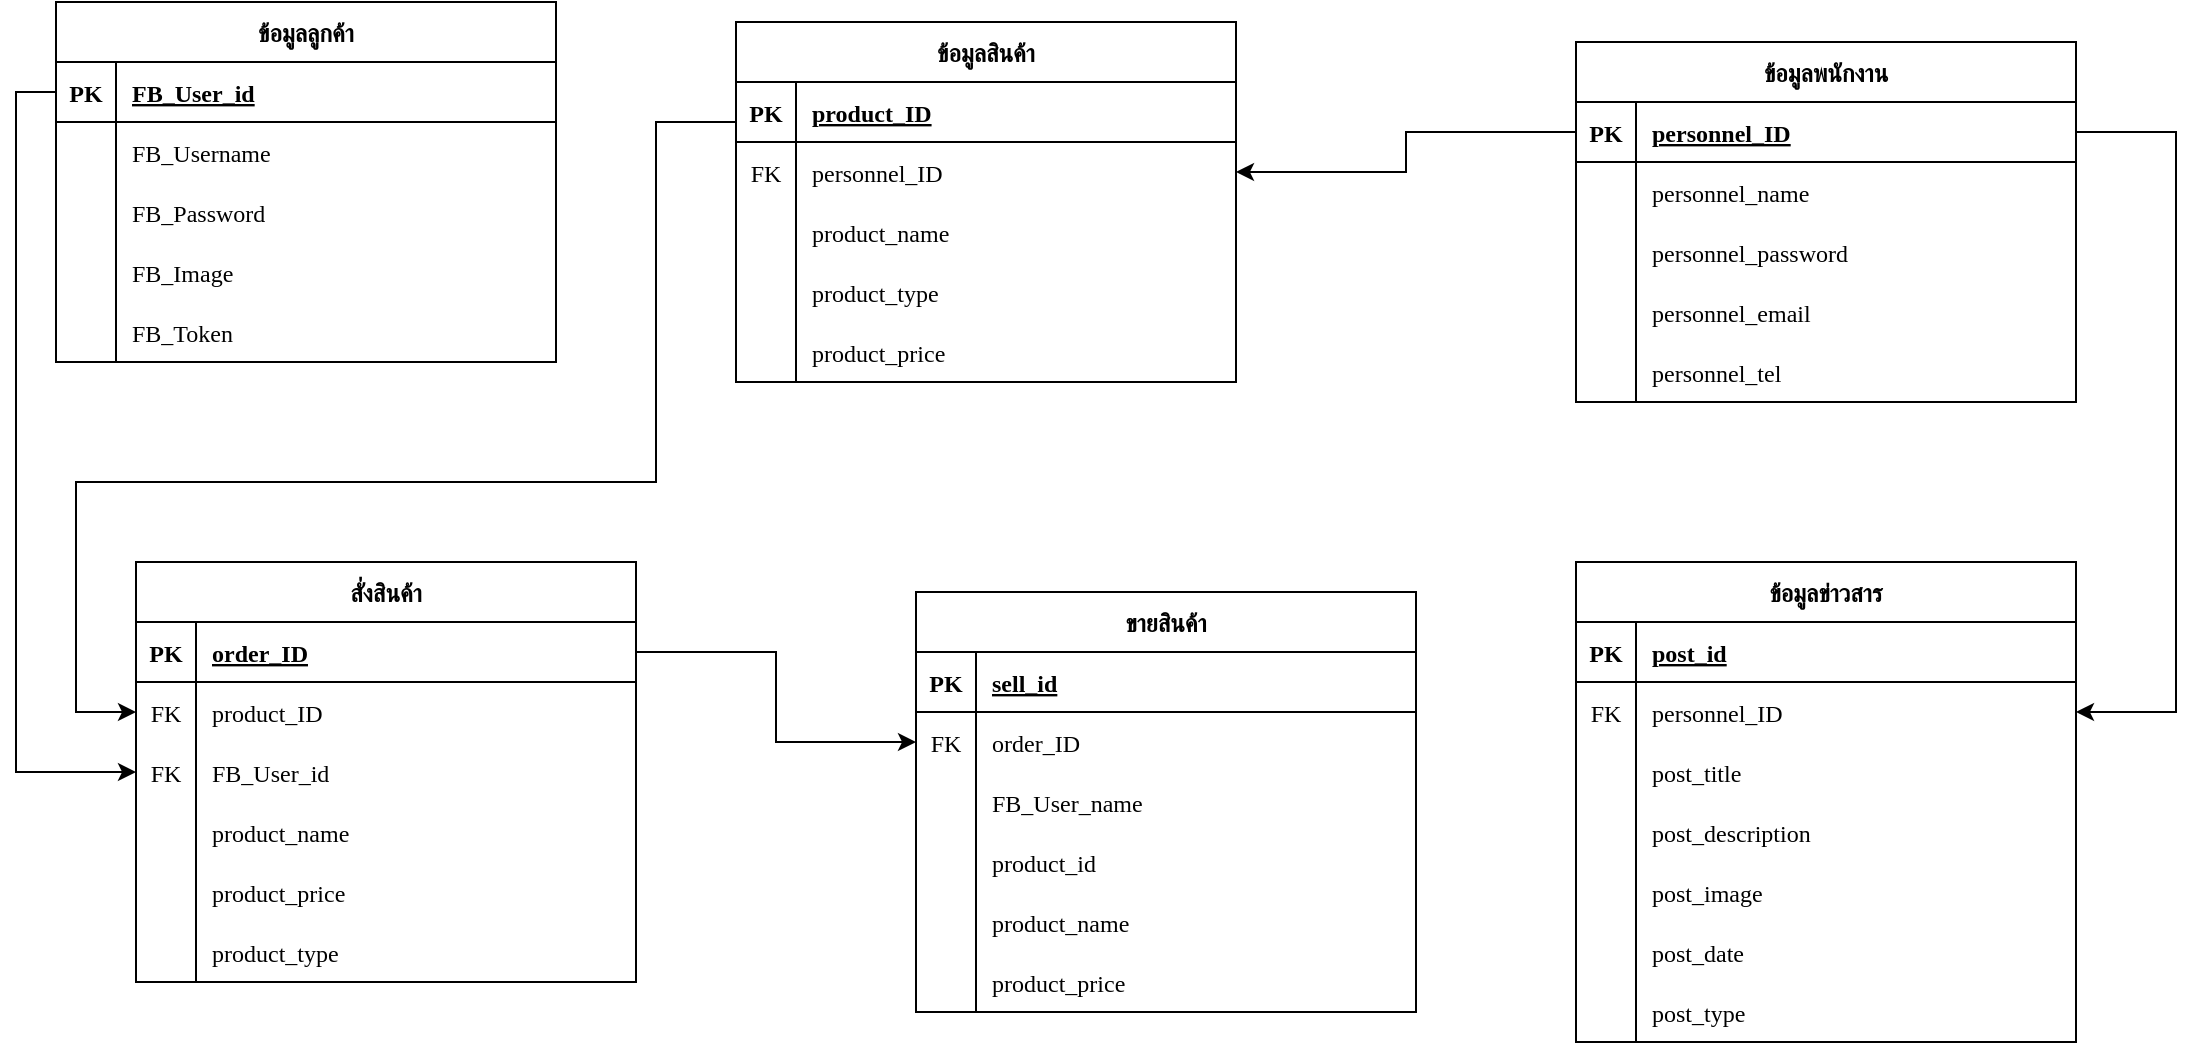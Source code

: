 <mxfile version="15.8.6" type="github">
  <diagram id="R2lEEEUBdFMjLlhIrx00" name="Page-1">
    <mxGraphModel dx="1248" dy="690" grid="1" gridSize="10" guides="1" tooltips="1" connect="1" arrows="1" fold="1" page="1" pageScale="1" pageWidth="1920" pageHeight="1200" math="0" shadow="0" extFonts="Permanent Marker^https://fonts.googleapis.com/css?family=Permanent+Marker">
      <root>
        <mxCell id="0" />
        <mxCell id="1" parent="0" />
        <mxCell id="b2ZtLdmviUvL6Cioy4yK-102" style="edgeStyle=orthogonalEdgeStyle;rounded=0;orthogonalLoop=1;jettySize=auto;html=1;exitX=0;exitY=0.667;exitDx=0;exitDy=0;entryX=0;entryY=0.5;entryDx=0;entryDy=0;exitPerimeter=0;" parent="1" source="C-vyLk0tnHw3VtMMgP7b-3" target="b2ZtLdmviUvL6Cioy4yK-18" edge="1">
          <mxGeometry relative="1" as="geometry">
            <Array as="points">
              <mxPoint x="390" y="90" />
              <mxPoint x="390" y="270" />
              <mxPoint x="100" y="270" />
              <mxPoint x="100" y="385" />
            </Array>
          </mxGeometry>
        </mxCell>
        <mxCell id="C-vyLk0tnHw3VtMMgP7b-2" value="ข้อมูลสินค้า" style="shape=table;startSize=30;container=1;collapsible=1;childLayout=tableLayout;fixedRows=1;rowLines=0;fontStyle=1;align=center;resizeLast=1;fontFamily=Sarabun;fontSource=https%3A%2F%2Ffonts.googleapis.com%2Fcss%3Ffamily%3DSarabun;" parent="1" vertex="1">
          <mxGeometry x="430" y="40" width="250" height="180" as="geometry" />
        </mxCell>
        <mxCell id="C-vyLk0tnHw3VtMMgP7b-3" value="" style="shape=partialRectangle;collapsible=0;dropTarget=0;pointerEvents=0;fillColor=none;points=[[0,0.5],[1,0.5]];portConstraint=eastwest;top=0;left=0;right=0;bottom=1;" parent="C-vyLk0tnHw3VtMMgP7b-2" vertex="1">
          <mxGeometry y="30" width="250" height="30" as="geometry" />
        </mxCell>
        <mxCell id="C-vyLk0tnHw3VtMMgP7b-4" value="PK" style="shape=partialRectangle;overflow=hidden;connectable=0;fillColor=none;top=0;left=0;bottom=0;right=0;fontStyle=1;fontFamily=Sarabun;fontSource=https%3A%2F%2Ffonts.googleapis.com%2Fcss%3Ffamily%3DSarabun;" parent="C-vyLk0tnHw3VtMMgP7b-3" vertex="1">
          <mxGeometry width="30" height="30" as="geometry">
            <mxRectangle width="30" height="30" as="alternateBounds" />
          </mxGeometry>
        </mxCell>
        <mxCell id="C-vyLk0tnHw3VtMMgP7b-5" value="product_ID" style="shape=partialRectangle;overflow=hidden;connectable=0;fillColor=none;top=0;left=0;bottom=0;right=0;align=left;spacingLeft=6;fontStyle=5;fontFamily=Sarabun;fontSource=https%3A%2F%2Ffonts.googleapis.com%2Fcss%3Ffamily%3DSarabun;" parent="C-vyLk0tnHw3VtMMgP7b-3" vertex="1">
          <mxGeometry x="30" width="220" height="30" as="geometry">
            <mxRectangle width="220" height="30" as="alternateBounds" />
          </mxGeometry>
        </mxCell>
        <mxCell id="C-vyLk0tnHw3VtMMgP7b-6" value="" style="shape=partialRectangle;collapsible=0;dropTarget=0;pointerEvents=0;fillColor=none;points=[[0,0.5],[1,0.5]];portConstraint=eastwest;top=0;left=0;right=0;bottom=0;" parent="C-vyLk0tnHw3VtMMgP7b-2" vertex="1">
          <mxGeometry y="60" width="250" height="30" as="geometry" />
        </mxCell>
        <mxCell id="C-vyLk0tnHw3VtMMgP7b-7" value="FK" style="shape=partialRectangle;overflow=hidden;connectable=0;fillColor=none;top=0;left=0;bottom=0;right=0;fontFamily=Sarabun;fontSource=https%3A%2F%2Ffonts.googleapis.com%2Fcss%3Ffamily%3DSarabun;" parent="C-vyLk0tnHw3VtMMgP7b-6" vertex="1">
          <mxGeometry width="30" height="30" as="geometry">
            <mxRectangle width="30" height="30" as="alternateBounds" />
          </mxGeometry>
        </mxCell>
        <mxCell id="C-vyLk0tnHw3VtMMgP7b-8" value="personnel_ID" style="shape=partialRectangle;overflow=hidden;connectable=0;fillColor=none;top=0;left=0;bottom=0;right=0;align=left;spacingLeft=6;fontFamily=Sarabun;fontSource=https%3A%2F%2Ffonts.googleapis.com%2Fcss%3Ffamily%3DSarabun;" parent="C-vyLk0tnHw3VtMMgP7b-6" vertex="1">
          <mxGeometry x="30" width="220" height="30" as="geometry">
            <mxRectangle width="220" height="30" as="alternateBounds" />
          </mxGeometry>
        </mxCell>
        <mxCell id="b2ZtLdmviUvL6Cioy4yK-78" value="" style="shape=partialRectangle;collapsible=0;dropTarget=0;pointerEvents=0;fillColor=none;points=[[0,0.5],[1,0.5]];portConstraint=eastwest;top=0;left=0;right=0;bottom=0;" parent="C-vyLk0tnHw3VtMMgP7b-2" vertex="1">
          <mxGeometry y="90" width="250" height="30" as="geometry" />
        </mxCell>
        <mxCell id="b2ZtLdmviUvL6Cioy4yK-79" value="" style="shape=partialRectangle;overflow=hidden;connectable=0;fillColor=none;top=0;left=0;bottom=0;right=0;" parent="b2ZtLdmviUvL6Cioy4yK-78" vertex="1">
          <mxGeometry width="30" height="30" as="geometry">
            <mxRectangle width="30" height="30" as="alternateBounds" />
          </mxGeometry>
        </mxCell>
        <mxCell id="b2ZtLdmviUvL6Cioy4yK-80" value="product_name" style="shape=partialRectangle;overflow=hidden;connectable=0;fillColor=none;top=0;left=0;bottom=0;right=0;align=left;spacingLeft=6;fontFamily=Sarabun;fontSource=https%3A%2F%2Ffonts.googleapis.com%2Fcss%3Ffamily%3DSarabun;" parent="b2ZtLdmviUvL6Cioy4yK-78" vertex="1">
          <mxGeometry x="30" width="220" height="30" as="geometry">
            <mxRectangle width="220" height="30" as="alternateBounds" />
          </mxGeometry>
        </mxCell>
        <mxCell id="b2ZtLdmviUvL6Cioy4yK-43" value="" style="shape=partialRectangle;collapsible=0;dropTarget=0;pointerEvents=0;fillColor=none;points=[[0,0.5],[1,0.5]];portConstraint=eastwest;top=0;left=0;right=0;bottom=0;" parent="C-vyLk0tnHw3VtMMgP7b-2" vertex="1">
          <mxGeometry y="120" width="250" height="30" as="geometry" />
        </mxCell>
        <mxCell id="b2ZtLdmviUvL6Cioy4yK-44" value="" style="shape=partialRectangle;overflow=hidden;connectable=0;fillColor=none;top=0;left=0;bottom=0;right=0;" parent="b2ZtLdmviUvL6Cioy4yK-43" vertex="1">
          <mxGeometry width="30" height="30" as="geometry">
            <mxRectangle width="30" height="30" as="alternateBounds" />
          </mxGeometry>
        </mxCell>
        <mxCell id="b2ZtLdmviUvL6Cioy4yK-45" value="product_type" style="shape=partialRectangle;overflow=hidden;connectable=0;fillColor=none;top=0;left=0;bottom=0;right=0;align=left;spacingLeft=6;fontFamily=Sarabun;fontSource=https%3A%2F%2Ffonts.googleapis.com%2Fcss%3Ffamily%3DSarabun;" parent="b2ZtLdmviUvL6Cioy4yK-43" vertex="1">
          <mxGeometry x="30" width="220" height="30" as="geometry">
            <mxRectangle width="220" height="30" as="alternateBounds" />
          </mxGeometry>
        </mxCell>
        <mxCell id="b2ZtLdmviUvL6Cioy4yK-40" value="" style="shape=partialRectangle;collapsible=0;dropTarget=0;pointerEvents=0;fillColor=none;points=[[0,0.5],[1,0.5]];portConstraint=eastwest;top=0;left=0;right=0;bottom=0;" parent="C-vyLk0tnHw3VtMMgP7b-2" vertex="1">
          <mxGeometry y="150" width="250" height="30" as="geometry" />
        </mxCell>
        <mxCell id="b2ZtLdmviUvL6Cioy4yK-41" value="" style="shape=partialRectangle;overflow=hidden;connectable=0;fillColor=none;top=0;left=0;bottom=0;right=0;" parent="b2ZtLdmviUvL6Cioy4yK-40" vertex="1">
          <mxGeometry width="30" height="30" as="geometry">
            <mxRectangle width="30" height="30" as="alternateBounds" />
          </mxGeometry>
        </mxCell>
        <mxCell id="b2ZtLdmviUvL6Cioy4yK-42" value="product_price" style="shape=partialRectangle;overflow=hidden;connectable=0;fillColor=none;top=0;left=0;bottom=0;right=0;align=left;spacingLeft=6;fontFamily=Sarabun;fontSource=https%3A%2F%2Ffonts.googleapis.com%2Fcss%3Ffamily%3DSarabun;" parent="b2ZtLdmviUvL6Cioy4yK-40" vertex="1">
          <mxGeometry x="30" width="220" height="30" as="geometry">
            <mxRectangle width="220" height="30" as="alternateBounds" />
          </mxGeometry>
        </mxCell>
        <mxCell id="b2ZtLdmviUvL6Cioy4yK-105" style="edgeStyle=orthogonalEdgeStyle;rounded=0;orthogonalLoop=1;jettySize=auto;html=1;exitX=1;exitY=0.5;exitDx=0;exitDy=0;entryX=1;entryY=0.5;entryDx=0;entryDy=0;" parent="1" source="C-vyLk0tnHw3VtMMgP7b-14" target="b2ZtLdmviUvL6Cioy4yK-5" edge="1">
          <mxGeometry relative="1" as="geometry">
            <Array as="points">
              <mxPoint x="1150" y="95" />
              <mxPoint x="1150" y="385" />
            </Array>
          </mxGeometry>
        </mxCell>
        <mxCell id="C-vyLk0tnHw3VtMMgP7b-13" value="ข้อมูลพนักงาน" style="shape=table;startSize=30;container=1;collapsible=1;childLayout=tableLayout;fixedRows=1;rowLines=0;fontStyle=1;align=center;resizeLast=1;fontFamily=Sarabun;fontSource=https%3A%2F%2Ffonts.googleapis.com%2Fcss%3Ffamily%3DSarabun;" parent="1" vertex="1">
          <mxGeometry x="850" y="50" width="250" height="180" as="geometry" />
        </mxCell>
        <mxCell id="C-vyLk0tnHw3VtMMgP7b-14" value="" style="shape=partialRectangle;collapsible=0;dropTarget=0;pointerEvents=0;fillColor=none;points=[[0,0.5],[1,0.5]];portConstraint=eastwest;top=0;left=0;right=0;bottom=1;" parent="C-vyLk0tnHw3VtMMgP7b-13" vertex="1">
          <mxGeometry y="30" width="250" height="30" as="geometry" />
        </mxCell>
        <mxCell id="C-vyLk0tnHw3VtMMgP7b-15" value="PK" style="shape=partialRectangle;overflow=hidden;connectable=0;fillColor=none;top=0;left=0;bottom=0;right=0;fontStyle=1;fontFamily=Sarabun;fontSource=https%3A%2F%2Ffonts.googleapis.com%2Fcss%3Ffamily%3DSarabun;" parent="C-vyLk0tnHw3VtMMgP7b-14" vertex="1">
          <mxGeometry width="30" height="30" as="geometry">
            <mxRectangle width="30" height="30" as="alternateBounds" />
          </mxGeometry>
        </mxCell>
        <mxCell id="C-vyLk0tnHw3VtMMgP7b-16" value="personnel_ID" style="shape=partialRectangle;overflow=hidden;connectable=0;fillColor=none;top=0;left=0;bottom=0;right=0;align=left;spacingLeft=6;fontStyle=5;fontFamily=Sarabun;fontSource=https%3A%2F%2Ffonts.googleapis.com%2Fcss%3Ffamily%3DSarabun;" parent="C-vyLk0tnHw3VtMMgP7b-14" vertex="1">
          <mxGeometry x="30" width="220" height="30" as="geometry">
            <mxRectangle width="220" height="30" as="alternateBounds" />
          </mxGeometry>
        </mxCell>
        <mxCell id="C-vyLk0tnHw3VtMMgP7b-17" value="" style="shape=partialRectangle;collapsible=0;dropTarget=0;pointerEvents=0;fillColor=none;points=[[0,0.5],[1,0.5]];portConstraint=eastwest;top=0;left=0;right=0;bottom=0;" parent="C-vyLk0tnHw3VtMMgP7b-13" vertex="1">
          <mxGeometry y="60" width="250" height="30" as="geometry" />
        </mxCell>
        <mxCell id="C-vyLk0tnHw3VtMMgP7b-18" value="" style="shape=partialRectangle;overflow=hidden;connectable=0;fillColor=none;top=0;left=0;bottom=0;right=0;" parent="C-vyLk0tnHw3VtMMgP7b-17" vertex="1">
          <mxGeometry width="30" height="30" as="geometry">
            <mxRectangle width="30" height="30" as="alternateBounds" />
          </mxGeometry>
        </mxCell>
        <mxCell id="C-vyLk0tnHw3VtMMgP7b-19" value="personnel_name" style="shape=partialRectangle;overflow=hidden;connectable=0;fillColor=none;top=0;left=0;bottom=0;right=0;align=left;spacingLeft=6;fontFamily=Sarabun;fontSource=https%3A%2F%2Ffonts.googleapis.com%2Fcss%3Ffamily%3DSarabun;" parent="C-vyLk0tnHw3VtMMgP7b-17" vertex="1">
          <mxGeometry x="30" width="220" height="30" as="geometry">
            <mxRectangle width="220" height="30" as="alternateBounds" />
          </mxGeometry>
        </mxCell>
        <mxCell id="b2ZtLdmviUvL6Cioy4yK-46" value="" style="shape=partialRectangle;collapsible=0;dropTarget=0;pointerEvents=0;fillColor=none;points=[[0,0.5],[1,0.5]];portConstraint=eastwest;top=0;left=0;right=0;bottom=0;" parent="C-vyLk0tnHw3VtMMgP7b-13" vertex="1">
          <mxGeometry y="90" width="250" height="30" as="geometry" />
        </mxCell>
        <mxCell id="b2ZtLdmviUvL6Cioy4yK-47" value="" style="shape=partialRectangle;overflow=hidden;connectable=0;fillColor=none;top=0;left=0;bottom=0;right=0;" parent="b2ZtLdmviUvL6Cioy4yK-46" vertex="1">
          <mxGeometry width="30" height="30" as="geometry">
            <mxRectangle width="30" height="30" as="alternateBounds" />
          </mxGeometry>
        </mxCell>
        <mxCell id="b2ZtLdmviUvL6Cioy4yK-48" value="personnel_password" style="shape=partialRectangle;overflow=hidden;connectable=0;fillColor=none;top=0;left=0;bottom=0;right=0;align=left;spacingLeft=6;fontFamily=Sarabun;fontSource=https%3A%2F%2Ffonts.googleapis.com%2Fcss%3Ffamily%3DSarabun;" parent="b2ZtLdmviUvL6Cioy4yK-46" vertex="1">
          <mxGeometry x="30" width="220" height="30" as="geometry">
            <mxRectangle width="220" height="30" as="alternateBounds" />
          </mxGeometry>
        </mxCell>
        <mxCell id="b2ZtLdmviUvL6Cioy4yK-49" value="" style="shape=partialRectangle;collapsible=0;dropTarget=0;pointerEvents=0;fillColor=none;points=[[0,0.5],[1,0.5]];portConstraint=eastwest;top=0;left=0;right=0;bottom=0;" parent="C-vyLk0tnHw3VtMMgP7b-13" vertex="1">
          <mxGeometry y="120" width="250" height="30" as="geometry" />
        </mxCell>
        <mxCell id="b2ZtLdmviUvL6Cioy4yK-50" value="" style="shape=partialRectangle;overflow=hidden;connectable=0;fillColor=none;top=0;left=0;bottom=0;right=0;" parent="b2ZtLdmviUvL6Cioy4yK-49" vertex="1">
          <mxGeometry width="30" height="30" as="geometry">
            <mxRectangle width="30" height="30" as="alternateBounds" />
          </mxGeometry>
        </mxCell>
        <mxCell id="b2ZtLdmviUvL6Cioy4yK-51" value="personnel_email" style="shape=partialRectangle;overflow=hidden;connectable=0;fillColor=none;top=0;left=0;bottom=0;right=0;align=left;spacingLeft=6;fontFamily=Sarabun;fontSource=https%3A%2F%2Ffonts.googleapis.com%2Fcss%3Ffamily%3DSarabun;" parent="b2ZtLdmviUvL6Cioy4yK-49" vertex="1">
          <mxGeometry x="30" width="220" height="30" as="geometry">
            <mxRectangle width="220" height="30" as="alternateBounds" />
          </mxGeometry>
        </mxCell>
        <mxCell id="b2ZtLdmviUvL6Cioy4yK-52" value="" style="shape=partialRectangle;collapsible=0;dropTarget=0;pointerEvents=0;fillColor=none;points=[[0,0.5],[1,0.5]];portConstraint=eastwest;top=0;left=0;right=0;bottom=0;" parent="C-vyLk0tnHw3VtMMgP7b-13" vertex="1">
          <mxGeometry y="150" width="250" height="30" as="geometry" />
        </mxCell>
        <mxCell id="b2ZtLdmviUvL6Cioy4yK-53" value="" style="shape=partialRectangle;overflow=hidden;connectable=0;fillColor=none;top=0;left=0;bottom=0;right=0;" parent="b2ZtLdmviUvL6Cioy4yK-52" vertex="1">
          <mxGeometry width="30" height="30" as="geometry">
            <mxRectangle width="30" height="30" as="alternateBounds" />
          </mxGeometry>
        </mxCell>
        <mxCell id="b2ZtLdmviUvL6Cioy4yK-54" value="personnel_tel" style="shape=partialRectangle;overflow=hidden;connectable=0;fillColor=none;top=0;left=0;bottom=0;right=0;align=left;spacingLeft=6;fontFamily=Sarabun;fontSource=https%3A%2F%2Ffonts.googleapis.com%2Fcss%3Ffamily%3DSarabun;" parent="b2ZtLdmviUvL6Cioy4yK-52" vertex="1">
          <mxGeometry x="30" width="220" height="30" as="geometry">
            <mxRectangle width="220" height="30" as="alternateBounds" />
          </mxGeometry>
        </mxCell>
        <mxCell id="b2ZtLdmviUvL6Cioy4yK-99" style="edgeStyle=orthogonalEdgeStyle;rounded=0;orthogonalLoop=1;jettySize=auto;html=1;exitX=0;exitY=0.5;exitDx=0;exitDy=0;entryX=0;entryY=0.5;entryDx=0;entryDy=0;" parent="1" source="C-vyLk0tnHw3VtMMgP7b-24" target="b2ZtLdmviUvL6Cioy4yK-75" edge="1">
          <mxGeometry relative="1" as="geometry" />
        </mxCell>
        <mxCell id="C-vyLk0tnHw3VtMMgP7b-23" value="ข้อมูลลูกค้า" style="shape=table;startSize=30;container=1;collapsible=1;childLayout=tableLayout;fixedRows=1;rowLines=0;fontStyle=1;align=center;resizeLast=1;fontFamily=Sarabun;fontSource=https%3A%2F%2Ffonts.googleapis.com%2Fcss%3Ffamily%3DSarabun;" parent="1" vertex="1">
          <mxGeometry x="90" y="30" width="250" height="180" as="geometry" />
        </mxCell>
        <mxCell id="C-vyLk0tnHw3VtMMgP7b-24" value="" style="shape=partialRectangle;collapsible=0;dropTarget=0;pointerEvents=0;fillColor=none;points=[[0,0.5],[1,0.5]];portConstraint=eastwest;top=0;left=0;right=0;bottom=1;" parent="C-vyLk0tnHw3VtMMgP7b-23" vertex="1">
          <mxGeometry y="30" width="250" height="30" as="geometry" />
        </mxCell>
        <mxCell id="C-vyLk0tnHw3VtMMgP7b-25" value="PK" style="shape=partialRectangle;overflow=hidden;connectable=0;fillColor=none;top=0;left=0;bottom=0;right=0;fontStyle=1;fontFamily=Sarabun;fontSource=https%3A%2F%2Ffonts.googleapis.com%2Fcss%3Ffamily%3DSarabun;" parent="C-vyLk0tnHw3VtMMgP7b-24" vertex="1">
          <mxGeometry width="30" height="30" as="geometry">
            <mxRectangle width="30" height="30" as="alternateBounds" />
          </mxGeometry>
        </mxCell>
        <mxCell id="C-vyLk0tnHw3VtMMgP7b-26" value="FB_User_id" style="shape=partialRectangle;overflow=hidden;connectable=0;fillColor=none;top=0;left=0;bottom=0;right=0;align=left;spacingLeft=6;fontStyle=5;fontFamily=Sarabun;fontSource=https%3A%2F%2Ffonts.googleapis.com%2Fcss%3Ffamily%3DSarabun;" parent="C-vyLk0tnHw3VtMMgP7b-24" vertex="1">
          <mxGeometry x="30" width="220" height="30" as="geometry">
            <mxRectangle width="220" height="30" as="alternateBounds" />
          </mxGeometry>
        </mxCell>
        <mxCell id="C-vyLk0tnHw3VtMMgP7b-27" value="" style="shape=partialRectangle;collapsible=0;dropTarget=0;pointerEvents=0;fillColor=none;points=[[0,0.5],[1,0.5]];portConstraint=eastwest;top=0;left=0;right=0;bottom=0;" parent="C-vyLk0tnHw3VtMMgP7b-23" vertex="1">
          <mxGeometry y="60" width="250" height="30" as="geometry" />
        </mxCell>
        <mxCell id="C-vyLk0tnHw3VtMMgP7b-28" value="" style="shape=partialRectangle;overflow=hidden;connectable=0;fillColor=none;top=0;left=0;bottom=0;right=0;" parent="C-vyLk0tnHw3VtMMgP7b-27" vertex="1">
          <mxGeometry width="30" height="30" as="geometry">
            <mxRectangle width="30" height="30" as="alternateBounds" />
          </mxGeometry>
        </mxCell>
        <mxCell id="C-vyLk0tnHw3VtMMgP7b-29" value="FB_Username" style="shape=partialRectangle;overflow=hidden;connectable=0;fillColor=none;top=0;left=0;bottom=0;right=0;align=left;spacingLeft=6;fontFamily=Sarabun;fontSource=https%3A%2F%2Ffonts.googleapis.com%2Fcss%3Ffamily%3DSarabun;" parent="C-vyLk0tnHw3VtMMgP7b-27" vertex="1">
          <mxGeometry x="30" width="220" height="30" as="geometry">
            <mxRectangle width="220" height="30" as="alternateBounds" />
          </mxGeometry>
        </mxCell>
        <mxCell id="b2ZtLdmviUvL6Cioy4yK-37" value="" style="shape=partialRectangle;collapsible=0;dropTarget=0;pointerEvents=0;fillColor=none;points=[[0,0.5],[1,0.5]];portConstraint=eastwest;top=0;left=0;right=0;bottom=0;" parent="C-vyLk0tnHw3VtMMgP7b-23" vertex="1">
          <mxGeometry y="90" width="250" height="30" as="geometry" />
        </mxCell>
        <mxCell id="b2ZtLdmviUvL6Cioy4yK-38" value="" style="shape=partialRectangle;overflow=hidden;connectable=0;fillColor=none;top=0;left=0;bottom=0;right=0;" parent="b2ZtLdmviUvL6Cioy4yK-37" vertex="1">
          <mxGeometry width="30" height="30" as="geometry">
            <mxRectangle width="30" height="30" as="alternateBounds" />
          </mxGeometry>
        </mxCell>
        <mxCell id="b2ZtLdmviUvL6Cioy4yK-39" value="FB_Password" style="shape=partialRectangle;overflow=hidden;connectable=0;fillColor=none;top=0;left=0;bottom=0;right=0;align=left;spacingLeft=6;fontFamily=Sarabun;fontSource=https%3A%2F%2Ffonts.googleapis.com%2Fcss%3Ffamily%3DSarabun;" parent="b2ZtLdmviUvL6Cioy4yK-37" vertex="1">
          <mxGeometry x="30" width="220" height="30" as="geometry">
            <mxRectangle width="220" height="30" as="alternateBounds" />
          </mxGeometry>
        </mxCell>
        <mxCell id="b2ZtLdmviUvL6Cioy4yK-31" value="" style="shape=partialRectangle;collapsible=0;dropTarget=0;pointerEvents=0;fillColor=none;points=[[0,0.5],[1,0.5]];portConstraint=eastwest;top=0;left=0;right=0;bottom=0;" parent="C-vyLk0tnHw3VtMMgP7b-23" vertex="1">
          <mxGeometry y="120" width="250" height="30" as="geometry" />
        </mxCell>
        <mxCell id="b2ZtLdmviUvL6Cioy4yK-32" value="" style="shape=partialRectangle;overflow=hidden;connectable=0;fillColor=none;top=0;left=0;bottom=0;right=0;" parent="b2ZtLdmviUvL6Cioy4yK-31" vertex="1">
          <mxGeometry width="30" height="30" as="geometry">
            <mxRectangle width="30" height="30" as="alternateBounds" />
          </mxGeometry>
        </mxCell>
        <mxCell id="b2ZtLdmviUvL6Cioy4yK-33" value="FB_Image" style="shape=partialRectangle;overflow=hidden;connectable=0;fillColor=none;top=0;left=0;bottom=0;right=0;align=left;spacingLeft=6;fontFamily=Sarabun;fontSource=https%3A%2F%2Ffonts.googleapis.com%2Fcss%3Ffamily%3DSarabun;" parent="b2ZtLdmviUvL6Cioy4yK-31" vertex="1">
          <mxGeometry x="30" width="220" height="30" as="geometry">
            <mxRectangle width="220" height="30" as="alternateBounds" />
          </mxGeometry>
        </mxCell>
        <mxCell id="b2ZtLdmviUvL6Cioy4yK-34" value="" style="shape=partialRectangle;collapsible=0;dropTarget=0;pointerEvents=0;fillColor=none;points=[[0,0.5],[1,0.5]];portConstraint=eastwest;top=0;left=0;right=0;bottom=0;" parent="C-vyLk0tnHw3VtMMgP7b-23" vertex="1">
          <mxGeometry y="150" width="250" height="30" as="geometry" />
        </mxCell>
        <mxCell id="b2ZtLdmviUvL6Cioy4yK-35" value="" style="shape=partialRectangle;overflow=hidden;connectable=0;fillColor=none;top=0;left=0;bottom=0;right=0;" parent="b2ZtLdmviUvL6Cioy4yK-34" vertex="1">
          <mxGeometry width="30" height="30" as="geometry">
            <mxRectangle width="30" height="30" as="alternateBounds" />
          </mxGeometry>
        </mxCell>
        <mxCell id="b2ZtLdmviUvL6Cioy4yK-36" value="FB_Token" style="shape=partialRectangle;overflow=hidden;connectable=0;fillColor=none;top=0;left=0;bottom=0;right=0;align=left;spacingLeft=6;fontFamily=Sarabun;fontSource=https%3A%2F%2Ffonts.googleapis.com%2Fcss%3Ffamily%3DSarabun;" parent="b2ZtLdmviUvL6Cioy4yK-34" vertex="1">
          <mxGeometry x="30" width="220" height="30" as="geometry">
            <mxRectangle width="220" height="30" as="alternateBounds" />
          </mxGeometry>
        </mxCell>
        <mxCell id="b2ZtLdmviUvL6Cioy4yK-1" value="ข้อมูลข่าวสาร" style="shape=table;startSize=30;container=1;collapsible=1;childLayout=tableLayout;fixedRows=1;rowLines=0;fontStyle=1;align=center;resizeLast=1;fontFamily=Sarabun;fontSource=https%3A%2F%2Ffonts.googleapis.com%2Fcss%3Ffamily%3DSarabun;" parent="1" vertex="1">
          <mxGeometry x="850" y="310" width="250" height="240" as="geometry" />
        </mxCell>
        <mxCell id="b2ZtLdmviUvL6Cioy4yK-2" value="" style="shape=partialRectangle;collapsible=0;dropTarget=0;pointerEvents=0;fillColor=none;points=[[0,0.5],[1,0.5]];portConstraint=eastwest;top=0;left=0;right=0;bottom=1;" parent="b2ZtLdmviUvL6Cioy4yK-1" vertex="1">
          <mxGeometry y="30" width="250" height="30" as="geometry" />
        </mxCell>
        <mxCell id="b2ZtLdmviUvL6Cioy4yK-3" value="PK" style="shape=partialRectangle;overflow=hidden;connectable=0;fillColor=none;top=0;left=0;bottom=0;right=0;fontStyle=1;fontFamily=Sarabun;fontSource=https%3A%2F%2Ffonts.googleapis.com%2Fcss%3Ffamily%3DSarabun;" parent="b2ZtLdmviUvL6Cioy4yK-2" vertex="1">
          <mxGeometry width="30" height="30" as="geometry">
            <mxRectangle width="30" height="30" as="alternateBounds" />
          </mxGeometry>
        </mxCell>
        <mxCell id="b2ZtLdmviUvL6Cioy4yK-4" value="post_id" style="shape=partialRectangle;overflow=hidden;connectable=0;fillColor=none;top=0;left=0;bottom=0;right=0;align=left;spacingLeft=6;fontStyle=5;fontFamily=Sarabun;fontSource=https%3A%2F%2Ffonts.googleapis.com%2Fcss%3Ffamily%3DSarabun;" parent="b2ZtLdmviUvL6Cioy4yK-2" vertex="1">
          <mxGeometry x="30" width="220" height="30" as="geometry">
            <mxRectangle width="220" height="30" as="alternateBounds" />
          </mxGeometry>
        </mxCell>
        <mxCell id="b2ZtLdmviUvL6Cioy4yK-5" value="" style="shape=partialRectangle;collapsible=0;dropTarget=0;pointerEvents=0;fillColor=none;points=[[0,0.5],[1,0.5]];portConstraint=eastwest;top=0;left=0;right=0;bottom=0;" parent="b2ZtLdmviUvL6Cioy4yK-1" vertex="1">
          <mxGeometry y="60" width="250" height="30" as="geometry" />
        </mxCell>
        <mxCell id="b2ZtLdmviUvL6Cioy4yK-6" value="FK" style="shape=partialRectangle;overflow=hidden;connectable=0;fillColor=none;top=0;left=0;bottom=0;right=0;fontFamily=Sarabun;fontSource=https%3A%2F%2Ffonts.googleapis.com%2Fcss%3Ffamily%3DSarabun;" parent="b2ZtLdmviUvL6Cioy4yK-5" vertex="1">
          <mxGeometry width="30" height="30" as="geometry">
            <mxRectangle width="30" height="30" as="alternateBounds" />
          </mxGeometry>
        </mxCell>
        <mxCell id="b2ZtLdmviUvL6Cioy4yK-7" value="personnel_ID" style="shape=partialRectangle;overflow=hidden;connectable=0;fillColor=none;top=0;left=0;bottom=0;right=0;align=left;spacingLeft=6;fontFamily=Sarabun;fontSource=https%3A%2F%2Ffonts.googleapis.com%2Fcss%3Ffamily%3DSarabun;" parent="b2ZtLdmviUvL6Cioy4yK-5" vertex="1">
          <mxGeometry x="30" width="220" height="30" as="geometry">
            <mxRectangle width="220" height="30" as="alternateBounds" />
          </mxGeometry>
        </mxCell>
        <mxCell id="b2ZtLdmviUvL6Cioy4yK-81" value="" style="shape=partialRectangle;collapsible=0;dropTarget=0;pointerEvents=0;fillColor=none;points=[[0,0.5],[1,0.5]];portConstraint=eastwest;top=0;left=0;right=0;bottom=0;" parent="b2ZtLdmviUvL6Cioy4yK-1" vertex="1">
          <mxGeometry y="90" width="250" height="30" as="geometry" />
        </mxCell>
        <mxCell id="b2ZtLdmviUvL6Cioy4yK-82" value="" style="shape=partialRectangle;overflow=hidden;connectable=0;fillColor=none;top=0;left=0;bottom=0;right=0;" parent="b2ZtLdmviUvL6Cioy4yK-81" vertex="1">
          <mxGeometry width="30" height="30" as="geometry">
            <mxRectangle width="30" height="30" as="alternateBounds" />
          </mxGeometry>
        </mxCell>
        <mxCell id="b2ZtLdmviUvL6Cioy4yK-83" value="post_title" style="shape=partialRectangle;overflow=hidden;connectable=0;fillColor=none;top=0;left=0;bottom=0;right=0;align=left;spacingLeft=6;fontFamily=Sarabun;fontSource=https%3A%2F%2Ffonts.googleapis.com%2Fcss%3Ffamily%3DSarabun;" parent="b2ZtLdmviUvL6Cioy4yK-81" vertex="1">
          <mxGeometry x="30" width="220" height="30" as="geometry">
            <mxRectangle width="220" height="30" as="alternateBounds" />
          </mxGeometry>
        </mxCell>
        <mxCell id="b2ZtLdmviUvL6Cioy4yK-8" value="" style="shape=partialRectangle;collapsible=0;dropTarget=0;pointerEvents=0;fillColor=none;points=[[0,0.5],[1,0.5]];portConstraint=eastwest;top=0;left=0;right=0;bottom=0;" parent="b2ZtLdmviUvL6Cioy4yK-1" vertex="1">
          <mxGeometry y="120" width="250" height="30" as="geometry" />
        </mxCell>
        <mxCell id="b2ZtLdmviUvL6Cioy4yK-9" value="" style="shape=partialRectangle;overflow=hidden;connectable=0;fillColor=none;top=0;left=0;bottom=0;right=0;" parent="b2ZtLdmviUvL6Cioy4yK-8" vertex="1">
          <mxGeometry width="30" height="30" as="geometry">
            <mxRectangle width="30" height="30" as="alternateBounds" />
          </mxGeometry>
        </mxCell>
        <mxCell id="b2ZtLdmviUvL6Cioy4yK-10" value="post_description" style="shape=partialRectangle;overflow=hidden;connectable=0;fillColor=none;top=0;left=0;bottom=0;right=0;align=left;spacingLeft=6;fontFamily=Sarabun;fontSource=https%3A%2F%2Ffonts.googleapis.com%2Fcss%3Ffamily%3DSarabun;" parent="b2ZtLdmviUvL6Cioy4yK-8" vertex="1">
          <mxGeometry x="30" width="220" height="30" as="geometry">
            <mxRectangle width="220" height="30" as="alternateBounds" />
          </mxGeometry>
        </mxCell>
        <mxCell id="b2ZtLdmviUvL6Cioy4yK-55" value="" style="shape=partialRectangle;collapsible=0;dropTarget=0;pointerEvents=0;fillColor=none;points=[[0,0.5],[1,0.5]];portConstraint=eastwest;top=0;left=0;right=0;bottom=0;" parent="b2ZtLdmviUvL6Cioy4yK-1" vertex="1">
          <mxGeometry y="150" width="250" height="30" as="geometry" />
        </mxCell>
        <mxCell id="b2ZtLdmviUvL6Cioy4yK-56" value="" style="shape=partialRectangle;overflow=hidden;connectable=0;fillColor=none;top=0;left=0;bottom=0;right=0;" parent="b2ZtLdmviUvL6Cioy4yK-55" vertex="1">
          <mxGeometry width="30" height="30" as="geometry">
            <mxRectangle width="30" height="30" as="alternateBounds" />
          </mxGeometry>
        </mxCell>
        <mxCell id="b2ZtLdmviUvL6Cioy4yK-57" value="post_image" style="shape=partialRectangle;overflow=hidden;connectable=0;fillColor=none;top=0;left=0;bottom=0;right=0;align=left;spacingLeft=6;fontFamily=Sarabun;fontSource=https%3A%2F%2Ffonts.googleapis.com%2Fcss%3Ffamily%3DSarabun;" parent="b2ZtLdmviUvL6Cioy4yK-55" vertex="1">
          <mxGeometry x="30" width="220" height="30" as="geometry">
            <mxRectangle width="220" height="30" as="alternateBounds" />
          </mxGeometry>
        </mxCell>
        <mxCell id="b2ZtLdmviUvL6Cioy4yK-58" value="" style="shape=partialRectangle;collapsible=0;dropTarget=0;pointerEvents=0;fillColor=none;points=[[0,0.5],[1,0.5]];portConstraint=eastwest;top=0;left=0;right=0;bottom=0;" parent="b2ZtLdmviUvL6Cioy4yK-1" vertex="1">
          <mxGeometry y="180" width="250" height="30" as="geometry" />
        </mxCell>
        <mxCell id="b2ZtLdmviUvL6Cioy4yK-59" value="" style="shape=partialRectangle;overflow=hidden;connectable=0;fillColor=none;top=0;left=0;bottom=0;right=0;" parent="b2ZtLdmviUvL6Cioy4yK-58" vertex="1">
          <mxGeometry width="30" height="30" as="geometry">
            <mxRectangle width="30" height="30" as="alternateBounds" />
          </mxGeometry>
        </mxCell>
        <mxCell id="b2ZtLdmviUvL6Cioy4yK-60" value="post_date" style="shape=partialRectangle;overflow=hidden;connectable=0;fillColor=none;top=0;left=0;bottom=0;right=0;align=left;spacingLeft=6;fontFamily=Sarabun;fontSource=https%3A%2F%2Ffonts.googleapis.com%2Fcss%3Ffamily%3DSarabun;" parent="b2ZtLdmviUvL6Cioy4yK-58" vertex="1">
          <mxGeometry x="30" width="220" height="30" as="geometry">
            <mxRectangle width="220" height="30" as="alternateBounds" />
          </mxGeometry>
        </mxCell>
        <mxCell id="b2ZtLdmviUvL6Cioy4yK-61" value="" style="shape=partialRectangle;collapsible=0;dropTarget=0;pointerEvents=0;fillColor=none;points=[[0,0.5],[1,0.5]];portConstraint=eastwest;top=0;left=0;right=0;bottom=0;" parent="b2ZtLdmviUvL6Cioy4yK-1" vertex="1">
          <mxGeometry y="210" width="250" height="30" as="geometry" />
        </mxCell>
        <mxCell id="b2ZtLdmviUvL6Cioy4yK-62" value="" style="shape=partialRectangle;overflow=hidden;connectable=0;fillColor=none;top=0;left=0;bottom=0;right=0;" parent="b2ZtLdmviUvL6Cioy4yK-61" vertex="1">
          <mxGeometry width="30" height="30" as="geometry">
            <mxRectangle width="30" height="30" as="alternateBounds" />
          </mxGeometry>
        </mxCell>
        <mxCell id="b2ZtLdmviUvL6Cioy4yK-63" value="post_type" style="shape=partialRectangle;overflow=hidden;connectable=0;fillColor=none;top=0;left=0;bottom=0;right=0;align=left;spacingLeft=6;fontFamily=Sarabun;fontSource=https%3A%2F%2Ffonts.googleapis.com%2Fcss%3Ffamily%3DSarabun;" parent="b2ZtLdmviUvL6Cioy4yK-61" vertex="1">
          <mxGeometry x="30" width="220" height="30" as="geometry">
            <mxRectangle width="220" height="30" as="alternateBounds" />
          </mxGeometry>
        </mxCell>
        <mxCell id="b2ZtLdmviUvL6Cioy4yK-11" value="สั่งสินค้า" style="shape=table;startSize=30;container=1;collapsible=1;childLayout=tableLayout;fixedRows=1;rowLines=0;fontStyle=1;align=center;resizeLast=1;fontFamily=Sarabun;fontSource=https%3A%2F%2Ffonts.googleapis.com%2Fcss%3Ffamily%3DSarabun;" parent="1" vertex="1">
          <mxGeometry x="130" y="310" width="250" height="210" as="geometry" />
        </mxCell>
        <mxCell id="b2ZtLdmviUvL6Cioy4yK-12" value="" style="shape=partialRectangle;collapsible=0;dropTarget=0;pointerEvents=0;fillColor=none;points=[[0,0.5],[1,0.5]];portConstraint=eastwest;top=0;left=0;right=0;bottom=1;" parent="b2ZtLdmviUvL6Cioy4yK-11" vertex="1">
          <mxGeometry y="30" width="250" height="30" as="geometry" />
        </mxCell>
        <mxCell id="b2ZtLdmviUvL6Cioy4yK-13" value="PK" style="shape=partialRectangle;overflow=hidden;connectable=0;fillColor=none;top=0;left=0;bottom=0;right=0;fontStyle=1;fontFamily=Sarabun;fontSource=https%3A%2F%2Ffonts.googleapis.com%2Fcss%3Ffamily%3DSarabun;" parent="b2ZtLdmviUvL6Cioy4yK-12" vertex="1">
          <mxGeometry width="30" height="30" as="geometry">
            <mxRectangle width="30" height="30" as="alternateBounds" />
          </mxGeometry>
        </mxCell>
        <mxCell id="b2ZtLdmviUvL6Cioy4yK-14" value="order_ID" style="shape=partialRectangle;overflow=hidden;connectable=0;fillColor=none;top=0;left=0;bottom=0;right=0;align=left;spacingLeft=6;fontStyle=5;fontFamily=Sarabun;fontSource=https%3A%2F%2Ffonts.googleapis.com%2Fcss%3Ffamily%3DSarabun;" parent="b2ZtLdmviUvL6Cioy4yK-12" vertex="1">
          <mxGeometry x="30" width="220" height="30" as="geometry">
            <mxRectangle width="220" height="30" as="alternateBounds" />
          </mxGeometry>
        </mxCell>
        <mxCell id="b2ZtLdmviUvL6Cioy4yK-18" value="" style="shape=partialRectangle;collapsible=0;dropTarget=0;pointerEvents=0;fillColor=none;points=[[0,0.5],[1,0.5]];portConstraint=eastwest;top=0;left=0;right=0;bottom=0;" parent="b2ZtLdmviUvL6Cioy4yK-11" vertex="1">
          <mxGeometry y="60" width="250" height="30" as="geometry" />
        </mxCell>
        <mxCell id="b2ZtLdmviUvL6Cioy4yK-19" value="FK" style="shape=partialRectangle;overflow=hidden;connectable=0;fillColor=none;top=0;left=0;bottom=0;right=0;fontFamily=Sarabun;fontSource=https%3A%2F%2Ffonts.googleapis.com%2Fcss%3Ffamily%3DSarabun;" parent="b2ZtLdmviUvL6Cioy4yK-18" vertex="1">
          <mxGeometry width="30" height="30" as="geometry">
            <mxRectangle width="30" height="30" as="alternateBounds" />
          </mxGeometry>
        </mxCell>
        <mxCell id="b2ZtLdmviUvL6Cioy4yK-20" value="product_ID" style="shape=partialRectangle;overflow=hidden;connectable=0;fillColor=none;top=0;left=0;bottom=0;right=0;align=left;spacingLeft=6;fontFamily=Sarabun;fontSource=https%3A%2F%2Ffonts.googleapis.com%2Fcss%3Ffamily%3DSarabun;" parent="b2ZtLdmviUvL6Cioy4yK-18" vertex="1">
          <mxGeometry x="30" width="220" height="30" as="geometry">
            <mxRectangle width="220" height="30" as="alternateBounds" />
          </mxGeometry>
        </mxCell>
        <mxCell id="b2ZtLdmviUvL6Cioy4yK-75" value="" style="shape=partialRectangle;collapsible=0;dropTarget=0;pointerEvents=0;fillColor=none;points=[[0,0.5],[1,0.5]];portConstraint=eastwest;top=0;left=0;right=0;bottom=0;" parent="b2ZtLdmviUvL6Cioy4yK-11" vertex="1">
          <mxGeometry y="90" width="250" height="30" as="geometry" />
        </mxCell>
        <mxCell id="b2ZtLdmviUvL6Cioy4yK-76" value="FK" style="shape=partialRectangle;overflow=hidden;connectable=0;fillColor=none;top=0;left=0;bottom=0;right=0;fontFamily=Sarabun;fontSource=https%3A%2F%2Ffonts.googleapis.com%2Fcss%3Ffamily%3DSarabun;" parent="b2ZtLdmviUvL6Cioy4yK-75" vertex="1">
          <mxGeometry width="30" height="30" as="geometry">
            <mxRectangle width="30" height="30" as="alternateBounds" />
          </mxGeometry>
        </mxCell>
        <mxCell id="b2ZtLdmviUvL6Cioy4yK-77" value="FB_User_id" style="shape=partialRectangle;overflow=hidden;connectable=0;fillColor=none;top=0;left=0;bottom=0;right=0;align=left;spacingLeft=6;fontFamily=Sarabun;fontSource=https%3A%2F%2Ffonts.googleapis.com%2Fcss%3Ffamily%3DSarabun;" parent="b2ZtLdmviUvL6Cioy4yK-75" vertex="1">
          <mxGeometry x="30" width="220" height="30" as="geometry">
            <mxRectangle width="220" height="30" as="alternateBounds" />
          </mxGeometry>
        </mxCell>
        <mxCell id="b2ZtLdmviUvL6Cioy4yK-65" value="" style="shape=partialRectangle;collapsible=0;dropTarget=0;pointerEvents=0;fillColor=none;points=[[0,0.5],[1,0.5]];portConstraint=eastwest;top=0;left=0;right=0;bottom=0;" parent="b2ZtLdmviUvL6Cioy4yK-11" vertex="1">
          <mxGeometry y="120" width="250" height="30" as="geometry" />
        </mxCell>
        <mxCell id="b2ZtLdmviUvL6Cioy4yK-66" value="" style="shape=partialRectangle;overflow=hidden;connectable=0;fillColor=none;top=0;left=0;bottom=0;right=0;" parent="b2ZtLdmviUvL6Cioy4yK-65" vertex="1">
          <mxGeometry width="30" height="30" as="geometry">
            <mxRectangle width="30" height="30" as="alternateBounds" />
          </mxGeometry>
        </mxCell>
        <mxCell id="b2ZtLdmviUvL6Cioy4yK-67" value="product_name" style="shape=partialRectangle;overflow=hidden;connectable=0;fillColor=none;top=0;left=0;bottom=0;right=0;align=left;spacingLeft=6;fontFamily=Sarabun;fontSource=https%3A%2F%2Ffonts.googleapis.com%2Fcss%3Ffamily%3DSarabun;" parent="b2ZtLdmviUvL6Cioy4yK-65" vertex="1">
          <mxGeometry x="30" width="220" height="30" as="geometry">
            <mxRectangle width="220" height="30" as="alternateBounds" />
          </mxGeometry>
        </mxCell>
        <mxCell id="b2ZtLdmviUvL6Cioy4yK-69" value="" style="shape=partialRectangle;collapsible=0;dropTarget=0;pointerEvents=0;fillColor=none;points=[[0,0.5],[1,0.5]];portConstraint=eastwest;top=0;left=0;right=0;bottom=0;" parent="b2ZtLdmviUvL6Cioy4yK-11" vertex="1">
          <mxGeometry y="150" width="250" height="30" as="geometry" />
        </mxCell>
        <mxCell id="b2ZtLdmviUvL6Cioy4yK-70" value="" style="shape=partialRectangle;overflow=hidden;connectable=0;fillColor=none;top=0;left=0;bottom=0;right=0;" parent="b2ZtLdmviUvL6Cioy4yK-69" vertex="1">
          <mxGeometry width="30" height="30" as="geometry">
            <mxRectangle width="30" height="30" as="alternateBounds" />
          </mxGeometry>
        </mxCell>
        <mxCell id="b2ZtLdmviUvL6Cioy4yK-71" value="product_price" style="shape=partialRectangle;overflow=hidden;connectable=0;fillColor=none;top=0;left=0;bottom=0;right=0;align=left;spacingLeft=6;fontFamily=Sarabun;fontSource=https%3A%2F%2Ffonts.googleapis.com%2Fcss%3Ffamily%3DSarabun;" parent="b2ZtLdmviUvL6Cioy4yK-69" vertex="1">
          <mxGeometry x="30" width="220" height="30" as="geometry">
            <mxRectangle width="220" height="30" as="alternateBounds" />
          </mxGeometry>
        </mxCell>
        <mxCell id="b2ZtLdmviUvL6Cioy4yK-72" value="" style="shape=partialRectangle;collapsible=0;dropTarget=0;pointerEvents=0;fillColor=none;points=[[0,0.5],[1,0.5]];portConstraint=eastwest;top=0;left=0;right=0;bottom=0;" parent="b2ZtLdmviUvL6Cioy4yK-11" vertex="1">
          <mxGeometry y="180" width="250" height="30" as="geometry" />
        </mxCell>
        <mxCell id="b2ZtLdmviUvL6Cioy4yK-73" value="" style="shape=partialRectangle;overflow=hidden;connectable=0;fillColor=none;top=0;left=0;bottom=0;right=0;" parent="b2ZtLdmviUvL6Cioy4yK-72" vertex="1">
          <mxGeometry width="30" height="30" as="geometry">
            <mxRectangle width="30" height="30" as="alternateBounds" />
          </mxGeometry>
        </mxCell>
        <mxCell id="b2ZtLdmviUvL6Cioy4yK-74" value="product_type" style="shape=partialRectangle;overflow=hidden;connectable=0;fillColor=none;top=0;left=0;bottom=0;right=0;align=left;spacingLeft=6;fontFamily=Sarabun;fontSource=https%3A%2F%2Ffonts.googleapis.com%2Fcss%3Ffamily%3DSarabun;" parent="b2ZtLdmviUvL6Cioy4yK-72" vertex="1">
          <mxGeometry x="30" width="220" height="30" as="geometry">
            <mxRectangle width="220" height="30" as="alternateBounds" />
          </mxGeometry>
        </mxCell>
        <mxCell id="b2ZtLdmviUvL6Cioy4yK-21" value="ขายสินค้า" style="shape=table;startSize=30;container=1;collapsible=1;childLayout=tableLayout;fixedRows=1;rowLines=0;fontStyle=1;align=center;resizeLast=1;fontFamily=Sarabun;fontSource=https%3A%2F%2Ffonts.googleapis.com%2Fcss%3Ffamily%3DSarabun;" parent="1" vertex="1">
          <mxGeometry x="520" y="325" width="250" height="210" as="geometry" />
        </mxCell>
        <mxCell id="b2ZtLdmviUvL6Cioy4yK-22" value="" style="shape=partialRectangle;collapsible=0;dropTarget=0;pointerEvents=0;fillColor=none;points=[[0,0.5],[1,0.5]];portConstraint=eastwest;top=0;left=0;right=0;bottom=1;" parent="b2ZtLdmviUvL6Cioy4yK-21" vertex="1">
          <mxGeometry y="30" width="250" height="30" as="geometry" />
        </mxCell>
        <mxCell id="b2ZtLdmviUvL6Cioy4yK-23" value="PK" style="shape=partialRectangle;overflow=hidden;connectable=0;fillColor=none;top=0;left=0;bottom=0;right=0;fontStyle=1;fontFamily=Sarabun;fontSource=https%3A%2F%2Ffonts.googleapis.com%2Fcss%3Ffamily%3DSarabun;" parent="b2ZtLdmviUvL6Cioy4yK-22" vertex="1">
          <mxGeometry width="30" height="30" as="geometry">
            <mxRectangle width="30" height="30" as="alternateBounds" />
          </mxGeometry>
        </mxCell>
        <mxCell id="b2ZtLdmviUvL6Cioy4yK-24" value="sell_id" style="shape=partialRectangle;overflow=hidden;connectable=0;fillColor=none;top=0;left=0;bottom=0;right=0;align=left;spacingLeft=6;fontStyle=5;fontFamily=Sarabun;fontSource=https%3A%2F%2Ffonts.googleapis.com%2Fcss%3Ffamily%3DSarabun;" parent="b2ZtLdmviUvL6Cioy4yK-22" vertex="1">
          <mxGeometry x="30" width="220" height="30" as="geometry">
            <mxRectangle width="220" height="30" as="alternateBounds" />
          </mxGeometry>
        </mxCell>
        <mxCell id="b2ZtLdmviUvL6Cioy4yK-25" value="" style="shape=partialRectangle;collapsible=0;dropTarget=0;pointerEvents=0;fillColor=none;points=[[0,0.5],[1,0.5]];portConstraint=eastwest;top=0;left=0;right=0;bottom=0;" parent="b2ZtLdmviUvL6Cioy4yK-21" vertex="1">
          <mxGeometry y="60" width="250" height="30" as="geometry" />
        </mxCell>
        <mxCell id="b2ZtLdmviUvL6Cioy4yK-26" value="FK" style="shape=partialRectangle;overflow=hidden;connectable=0;fillColor=none;top=0;left=0;bottom=0;right=0;fontFamily=Sarabun;fontSource=https%3A%2F%2Ffonts.googleapis.com%2Fcss%3Ffamily%3DSarabun;" parent="b2ZtLdmviUvL6Cioy4yK-25" vertex="1">
          <mxGeometry width="30" height="30" as="geometry">
            <mxRectangle width="30" height="30" as="alternateBounds" />
          </mxGeometry>
        </mxCell>
        <mxCell id="b2ZtLdmviUvL6Cioy4yK-27" value="order_ID" style="shape=partialRectangle;overflow=hidden;connectable=0;fillColor=none;top=0;left=0;bottom=0;right=0;align=left;spacingLeft=6;fontFamily=Sarabun;fontSource=https%3A%2F%2Ffonts.googleapis.com%2Fcss%3Ffamily%3DSarabun;" parent="b2ZtLdmviUvL6Cioy4yK-25" vertex="1">
          <mxGeometry x="30" width="220" height="30" as="geometry">
            <mxRectangle width="220" height="30" as="alternateBounds" />
          </mxGeometry>
        </mxCell>
        <mxCell id="b2ZtLdmviUvL6Cioy4yK-90" value="" style="shape=partialRectangle;collapsible=0;dropTarget=0;pointerEvents=0;fillColor=none;points=[[0,0.5],[1,0.5]];portConstraint=eastwest;top=0;left=0;right=0;bottom=0;" parent="b2ZtLdmviUvL6Cioy4yK-21" vertex="1">
          <mxGeometry y="90" width="250" height="30" as="geometry" />
        </mxCell>
        <mxCell id="b2ZtLdmviUvL6Cioy4yK-91" value="" style="shape=partialRectangle;overflow=hidden;connectable=0;fillColor=none;top=0;left=0;bottom=0;right=0;" parent="b2ZtLdmviUvL6Cioy4yK-90" vertex="1">
          <mxGeometry width="30" height="30" as="geometry">
            <mxRectangle width="30" height="30" as="alternateBounds" />
          </mxGeometry>
        </mxCell>
        <mxCell id="b2ZtLdmviUvL6Cioy4yK-92" value="FB_User_name" style="shape=partialRectangle;overflow=hidden;connectable=0;fillColor=none;top=0;left=0;bottom=0;right=0;align=left;spacingLeft=6;fontFamily=Sarabun;fontSource=https%3A%2F%2Ffonts.googleapis.com%2Fcss%3Ffamily%3DSarabun;" parent="b2ZtLdmviUvL6Cioy4yK-90" vertex="1">
          <mxGeometry x="30" width="220" height="30" as="geometry">
            <mxRectangle width="220" height="30" as="alternateBounds" />
          </mxGeometry>
        </mxCell>
        <mxCell id="b2ZtLdmviUvL6Cioy4yK-28" value="" style="shape=partialRectangle;collapsible=0;dropTarget=0;pointerEvents=0;fillColor=none;points=[[0,0.5],[1,0.5]];portConstraint=eastwest;top=0;left=0;right=0;bottom=0;" parent="b2ZtLdmviUvL6Cioy4yK-21" vertex="1">
          <mxGeometry y="120" width="250" height="30" as="geometry" />
        </mxCell>
        <mxCell id="b2ZtLdmviUvL6Cioy4yK-29" value="" style="shape=partialRectangle;overflow=hidden;connectable=0;fillColor=none;top=0;left=0;bottom=0;right=0;" parent="b2ZtLdmviUvL6Cioy4yK-28" vertex="1">
          <mxGeometry width="30" height="30" as="geometry">
            <mxRectangle width="30" height="30" as="alternateBounds" />
          </mxGeometry>
        </mxCell>
        <mxCell id="b2ZtLdmviUvL6Cioy4yK-30" value="product_id" style="shape=partialRectangle;overflow=hidden;connectable=0;fillColor=none;top=0;left=0;bottom=0;right=0;align=left;spacingLeft=6;fontFamily=Sarabun;fontSource=https%3A%2F%2Ffonts.googleapis.com%2Fcss%3Ffamily%3DSarabun;" parent="b2ZtLdmviUvL6Cioy4yK-28" vertex="1">
          <mxGeometry x="30" width="220" height="30" as="geometry">
            <mxRectangle width="220" height="30" as="alternateBounds" />
          </mxGeometry>
        </mxCell>
        <mxCell id="b2ZtLdmviUvL6Cioy4yK-84" value="" style="shape=partialRectangle;collapsible=0;dropTarget=0;pointerEvents=0;fillColor=none;points=[[0,0.5],[1,0.5]];portConstraint=eastwest;top=0;left=0;right=0;bottom=0;" parent="b2ZtLdmviUvL6Cioy4yK-21" vertex="1">
          <mxGeometry y="150" width="250" height="30" as="geometry" />
        </mxCell>
        <mxCell id="b2ZtLdmviUvL6Cioy4yK-85" value="" style="shape=partialRectangle;overflow=hidden;connectable=0;fillColor=none;top=0;left=0;bottom=0;right=0;" parent="b2ZtLdmviUvL6Cioy4yK-84" vertex="1">
          <mxGeometry width="30" height="30" as="geometry">
            <mxRectangle width="30" height="30" as="alternateBounds" />
          </mxGeometry>
        </mxCell>
        <mxCell id="b2ZtLdmviUvL6Cioy4yK-86" value="product_name" style="shape=partialRectangle;overflow=hidden;connectable=0;fillColor=none;top=0;left=0;bottom=0;right=0;align=left;spacingLeft=6;fontFamily=Sarabun;fontSource=https%3A%2F%2Ffonts.googleapis.com%2Fcss%3Ffamily%3DSarabun;" parent="b2ZtLdmviUvL6Cioy4yK-84" vertex="1">
          <mxGeometry x="30" width="220" height="30" as="geometry">
            <mxRectangle width="220" height="30" as="alternateBounds" />
          </mxGeometry>
        </mxCell>
        <mxCell id="b2ZtLdmviUvL6Cioy4yK-87" value="" style="shape=partialRectangle;collapsible=0;dropTarget=0;pointerEvents=0;fillColor=none;points=[[0,0.5],[1,0.5]];portConstraint=eastwest;top=0;left=0;right=0;bottom=0;" parent="b2ZtLdmviUvL6Cioy4yK-21" vertex="1">
          <mxGeometry y="180" width="250" height="30" as="geometry" />
        </mxCell>
        <mxCell id="b2ZtLdmviUvL6Cioy4yK-88" value="" style="shape=partialRectangle;overflow=hidden;connectable=0;fillColor=none;top=0;left=0;bottom=0;right=0;" parent="b2ZtLdmviUvL6Cioy4yK-87" vertex="1">
          <mxGeometry width="30" height="30" as="geometry">
            <mxRectangle width="30" height="30" as="alternateBounds" />
          </mxGeometry>
        </mxCell>
        <mxCell id="b2ZtLdmviUvL6Cioy4yK-89" value="product_price" style="shape=partialRectangle;overflow=hidden;connectable=0;fillColor=none;top=0;left=0;bottom=0;right=0;align=left;spacingLeft=6;fontFamily=Sarabun;fontSource=https%3A%2F%2Ffonts.googleapis.com%2Fcss%3Ffamily%3DSarabun;" parent="b2ZtLdmviUvL6Cioy4yK-87" vertex="1">
          <mxGeometry x="30" width="220" height="30" as="geometry">
            <mxRectangle width="220" height="30" as="alternateBounds" />
          </mxGeometry>
        </mxCell>
        <mxCell id="b2ZtLdmviUvL6Cioy4yK-101" style="edgeStyle=orthogonalEdgeStyle;rounded=0;orthogonalLoop=1;jettySize=auto;html=1;exitX=0;exitY=0.5;exitDx=0;exitDy=0;entryX=1;entryY=0.5;entryDx=0;entryDy=0;" parent="1" source="C-vyLk0tnHw3VtMMgP7b-14" target="C-vyLk0tnHw3VtMMgP7b-6" edge="1">
          <mxGeometry relative="1" as="geometry" />
        </mxCell>
        <mxCell id="b2ZtLdmviUvL6Cioy4yK-103" style="edgeStyle=orthogonalEdgeStyle;rounded=0;orthogonalLoop=1;jettySize=auto;html=1;exitX=1;exitY=0.5;exitDx=0;exitDy=0;entryX=0;entryY=0.5;entryDx=0;entryDy=0;" parent="1" source="b2ZtLdmviUvL6Cioy4yK-12" target="b2ZtLdmviUvL6Cioy4yK-25" edge="1">
          <mxGeometry relative="1" as="geometry" />
        </mxCell>
      </root>
    </mxGraphModel>
  </diagram>
</mxfile>
